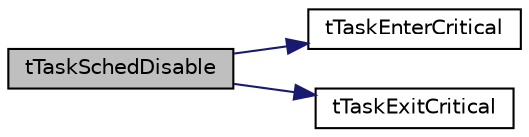 digraph "tTaskSchedDisable"
{
  edge [fontname="Helvetica",fontsize="10",labelfontname="Helvetica",labelfontsize="10"];
  node [fontname="Helvetica",fontsize="10",shape=record];
  rankdir="LR";
  Node84 [label="tTaskSchedDisable",height=0.2,width=0.4,color="black", fillcolor="grey75", style="filled", fontcolor="black"];
  Node84 -> Node85 [color="midnightblue",fontsize="10",style="solid",fontname="Helvetica"];
  Node85 [label="tTaskEnterCritical",height=0.2,width=0.4,color="black", fillcolor="white", style="filled",URL="$tiny_o_s_8h.html#a16e475be7fbd0f261644dcfd819329aa"];
  Node84 -> Node86 [color="midnightblue",fontsize="10",style="solid",fontname="Helvetica"];
  Node86 [label="tTaskExitCritical",height=0.2,width=0.4,color="black", fillcolor="white", style="filled",URL="$tiny_o_s_8h.html#a21b4efbc4cb710d7d0e71678d2b13e53"];
}
